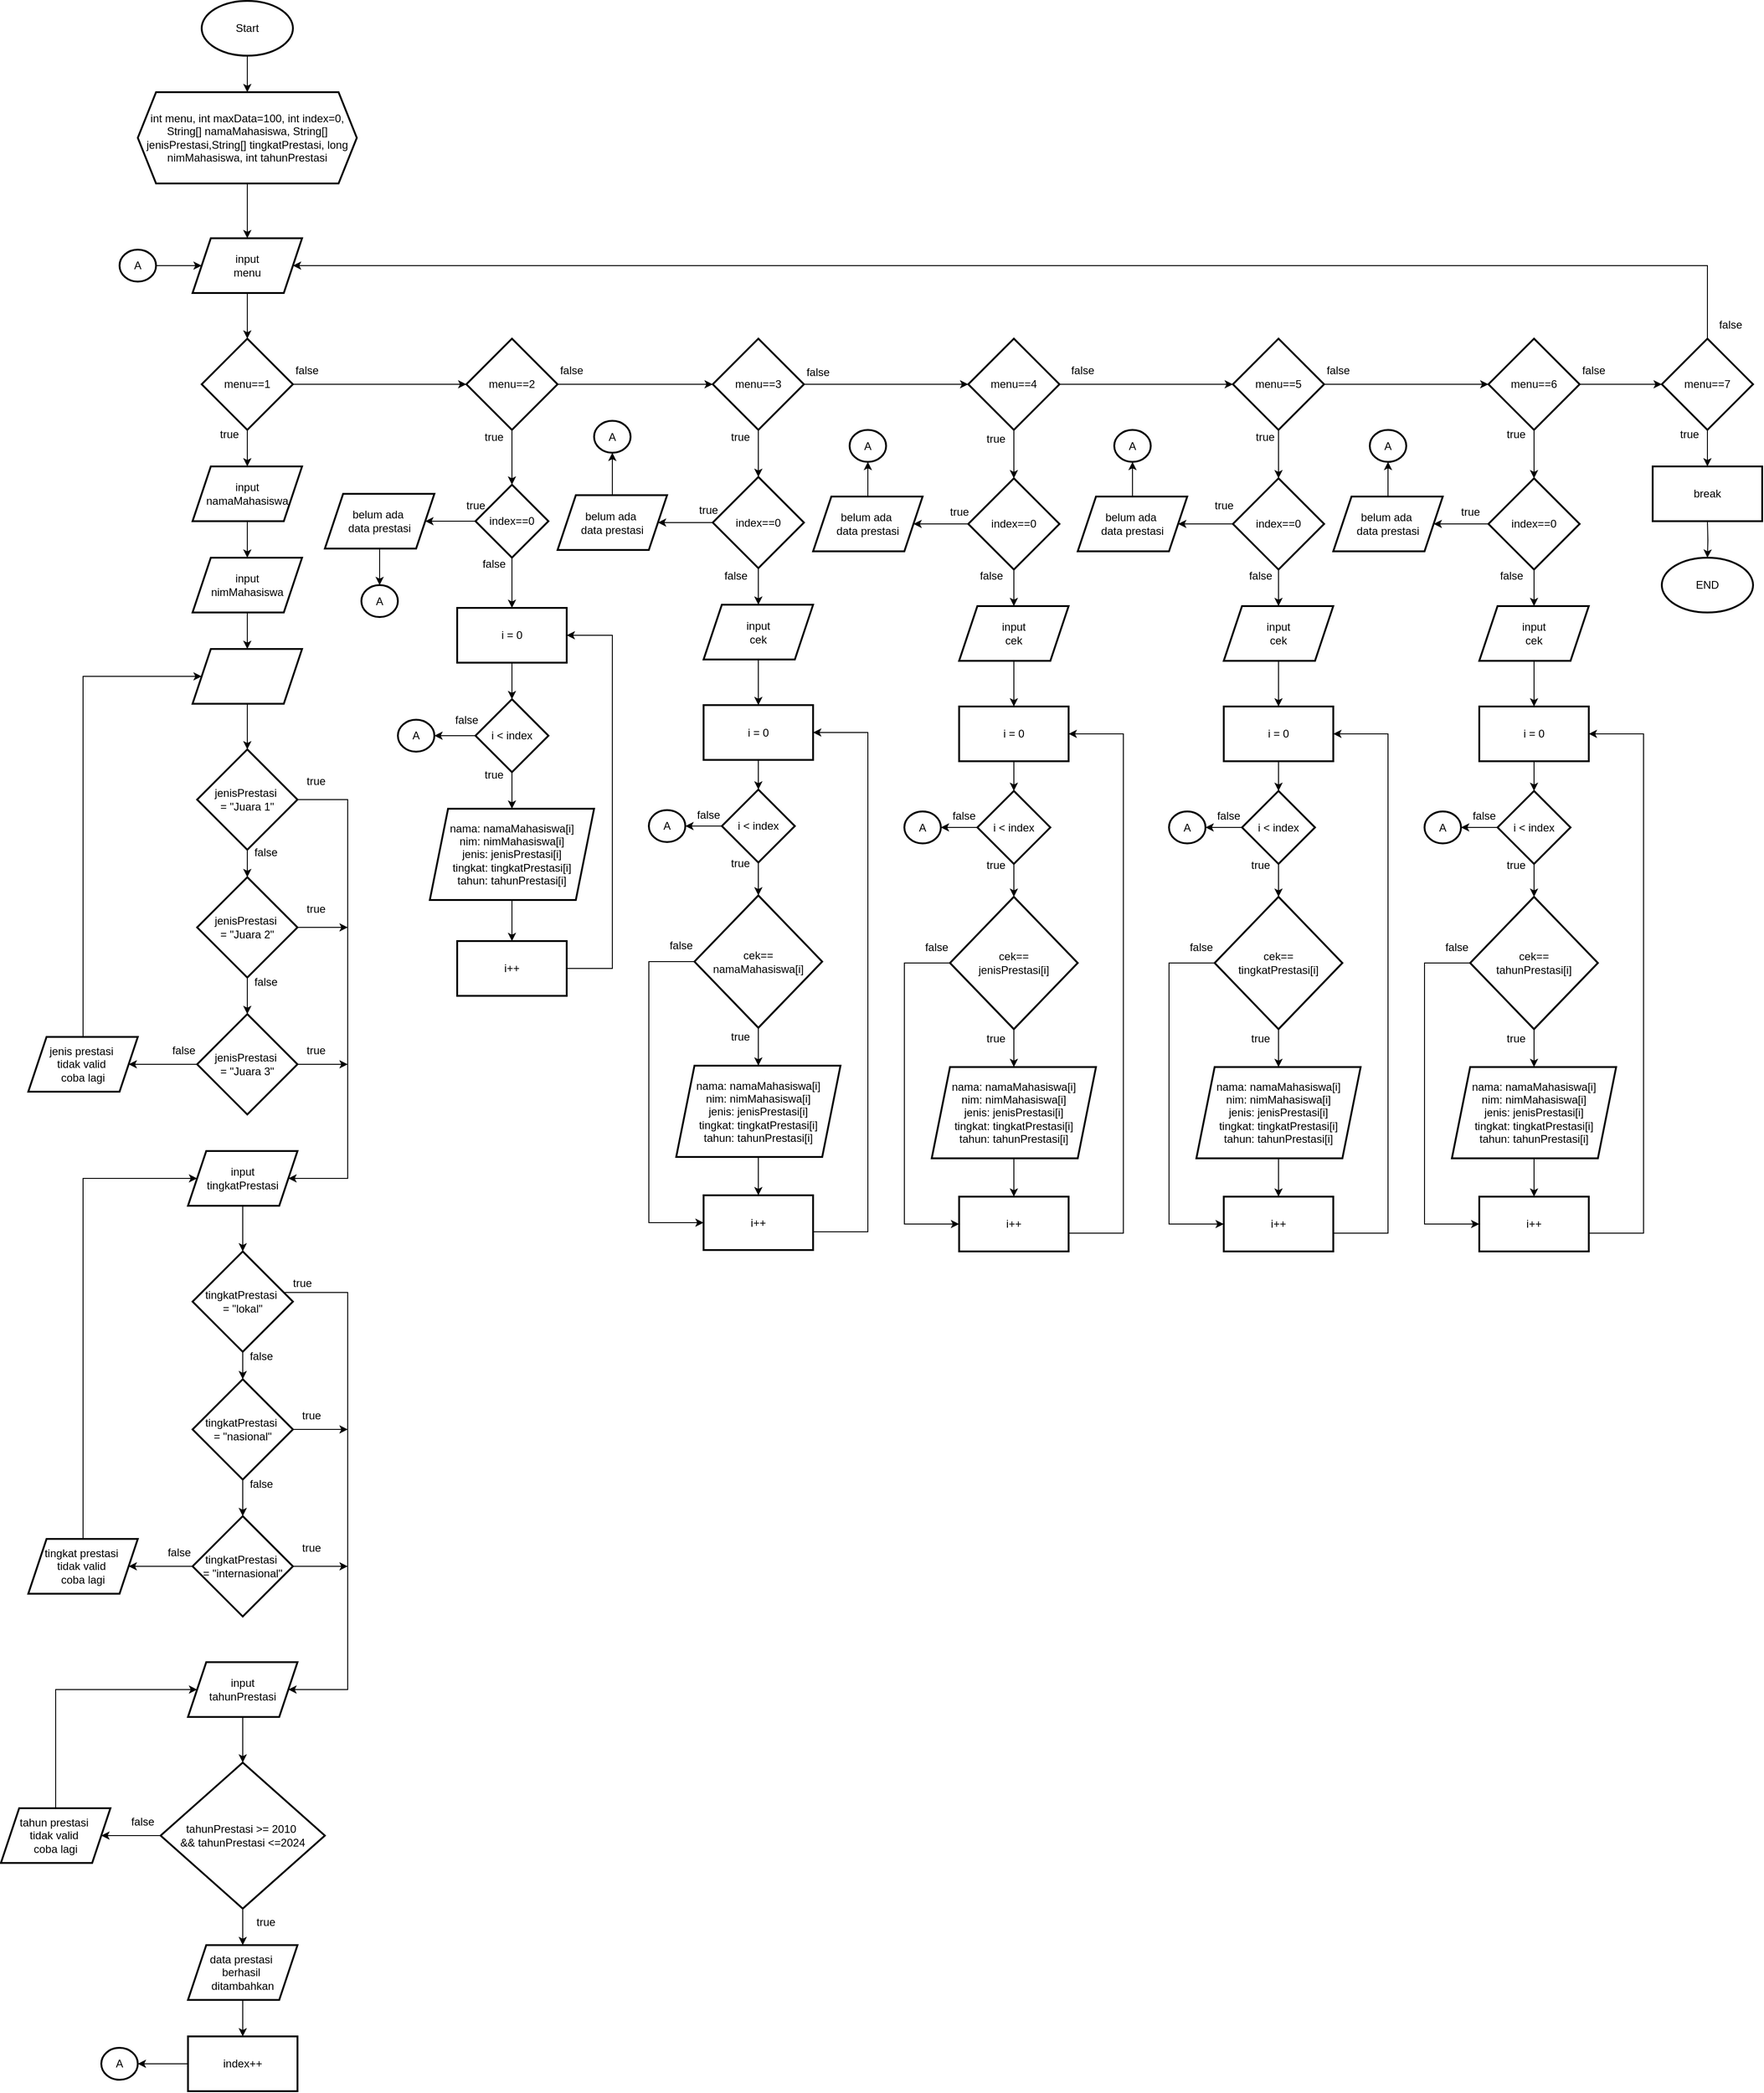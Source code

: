 <mxfile version="24.7.17">
  <diagram id="kgpKYQtTHZ0yAKxKKP6v" name="Page-1">
    <mxGraphModel dx="2977" dy="2110" grid="1" gridSize="10" guides="1" tooltips="1" connect="1" arrows="1" fold="1" page="1" pageScale="1" pageWidth="850" pageHeight="1100" math="0" shadow="0">
      <root>
        <mxCell id="0" />
        <mxCell id="1" parent="0" />
        <mxCell id="xtjQl0Pk59A_ZZ2wyOkk-2" value="" style="edgeStyle=orthogonalEdgeStyle;rounded=0;orthogonalLoop=1;jettySize=auto;html=1;" parent="1" source="pxBf4jjnQpI_3W8-Z-9e-1" target="xtjQl0Pk59A_ZZ2wyOkk-1" edge="1">
          <mxGeometry relative="1" as="geometry" />
        </mxCell>
        <mxCell id="pxBf4jjnQpI_3W8-Z-9e-1" value="Start" style="strokeWidth=2;html=1;shape=mxgraph.flowchart.start_1;whiteSpace=wrap;" parent="1" vertex="1">
          <mxGeometry x="110" y="-10" width="100" height="60" as="geometry" />
        </mxCell>
        <mxCell id="pxBf4jjnQpI_3W8-Z-9e-9" value="" style="edgeStyle=orthogonalEdgeStyle;rounded=0;orthogonalLoop=1;jettySize=auto;html=1;" parent="1" source="pxBf4jjnQpI_3W8-Z-9e-6" target="pxBf4jjnQpI_3W8-Z-9e-8" edge="1">
          <mxGeometry relative="1" as="geometry" />
        </mxCell>
        <mxCell id="pxBf4jjnQpI_3W8-Z-9e-6" value="&lt;div&gt;input&lt;/div&gt;menu" style="shape=parallelogram;perimeter=parallelogramPerimeter;whiteSpace=wrap;html=1;fixedSize=1;strokeWidth=2;" parent="1" vertex="1">
          <mxGeometry x="100" y="250" width="120" height="60" as="geometry" />
        </mxCell>
        <mxCell id="pxBf4jjnQpI_3W8-Z-9e-11" value="" style="edgeStyle=orthogonalEdgeStyle;rounded=0;orthogonalLoop=1;jettySize=auto;html=1;" parent="1" source="pxBf4jjnQpI_3W8-Z-9e-8" target="pxBf4jjnQpI_3W8-Z-9e-10" edge="1">
          <mxGeometry relative="1" as="geometry" />
        </mxCell>
        <mxCell id="pxBf4jjnQpI_3W8-Z-9e-39" value="" style="edgeStyle=orthogonalEdgeStyle;rounded=0;orthogonalLoop=1;jettySize=auto;html=1;" parent="1" source="pxBf4jjnQpI_3W8-Z-9e-8" target="pxBf4jjnQpI_3W8-Z-9e-38" edge="1">
          <mxGeometry relative="1" as="geometry" />
        </mxCell>
        <mxCell id="pxBf4jjnQpI_3W8-Z-9e-8" value="menu==1" style="rhombus;whiteSpace=wrap;html=1;strokeWidth=2;" parent="1" vertex="1">
          <mxGeometry x="110" y="360" width="100" height="100" as="geometry" />
        </mxCell>
        <mxCell id="pxBf4jjnQpI_3W8-Z-9e-13" value="" style="edgeStyle=orthogonalEdgeStyle;rounded=0;orthogonalLoop=1;jettySize=auto;html=1;" parent="1" source="pxBf4jjnQpI_3W8-Z-9e-10" target="pxBf4jjnQpI_3W8-Z-9e-12" edge="1">
          <mxGeometry relative="1" as="geometry" />
        </mxCell>
        <mxCell id="pxBf4jjnQpI_3W8-Z-9e-164" value="" style="edgeStyle=orthogonalEdgeStyle;rounded=0;orthogonalLoop=1;jettySize=auto;html=1;" parent="1" source="pxBf4jjnQpI_3W8-Z-9e-10" target="pxBf4jjnQpI_3W8-Z-9e-163" edge="1">
          <mxGeometry relative="1" as="geometry" />
        </mxCell>
        <mxCell id="pxBf4jjnQpI_3W8-Z-9e-10" value="menu==2" style="rhombus;whiteSpace=wrap;html=1;strokeWidth=2;" parent="1" vertex="1">
          <mxGeometry x="400" y="360" width="100" height="100" as="geometry" />
        </mxCell>
        <mxCell id="pxBf4jjnQpI_3W8-Z-9e-15" value="" style="edgeStyle=orthogonalEdgeStyle;rounded=0;orthogonalLoop=1;jettySize=auto;html=1;" parent="1" source="pxBf4jjnQpI_3W8-Z-9e-12" target="pxBf4jjnQpI_3W8-Z-9e-14" edge="1">
          <mxGeometry relative="1" as="geometry" />
        </mxCell>
        <mxCell id="czKzasHrka54ov1dvyU--2" value="" style="edgeStyle=orthogonalEdgeStyle;rounded=0;orthogonalLoop=1;jettySize=auto;html=1;" parent="1" source="pxBf4jjnQpI_3W8-Z-9e-12" target="czKzasHrka54ov1dvyU--1" edge="1">
          <mxGeometry relative="1" as="geometry" />
        </mxCell>
        <mxCell id="pxBf4jjnQpI_3W8-Z-9e-12" value="menu==3" style="rhombus;whiteSpace=wrap;html=1;strokeWidth=2;" parent="1" vertex="1">
          <mxGeometry x="670" y="360" width="100" height="100" as="geometry" />
        </mxCell>
        <mxCell id="pxBf4jjnQpI_3W8-Z-9e-17" value="" style="edgeStyle=orthogonalEdgeStyle;rounded=0;orthogonalLoop=1;jettySize=auto;html=1;" parent="1" source="pxBf4jjnQpI_3W8-Z-9e-14" target="pxBf4jjnQpI_3W8-Z-9e-16" edge="1">
          <mxGeometry relative="1" as="geometry" />
        </mxCell>
        <mxCell id="czKzasHrka54ov1dvyU--71" value="" style="edgeStyle=orthogonalEdgeStyle;rounded=0;orthogonalLoop=1;jettySize=auto;html=1;" parent="1" source="pxBf4jjnQpI_3W8-Z-9e-14" target="czKzasHrka54ov1dvyU--38" edge="1">
          <mxGeometry relative="1" as="geometry" />
        </mxCell>
        <mxCell id="pxBf4jjnQpI_3W8-Z-9e-14" value="menu==4" style="rhombus;whiteSpace=wrap;html=1;strokeWidth=2;" parent="1" vertex="1">
          <mxGeometry x="950" y="360" width="100" height="100" as="geometry" />
        </mxCell>
        <mxCell id="pxBf4jjnQpI_3W8-Z-9e-19" value="" style="edgeStyle=orthogonalEdgeStyle;rounded=0;orthogonalLoop=1;jettySize=auto;html=1;" parent="1" source="pxBf4jjnQpI_3W8-Z-9e-16" target="pxBf4jjnQpI_3W8-Z-9e-18" edge="1">
          <mxGeometry relative="1" as="geometry" />
        </mxCell>
        <mxCell id="czKzasHrka54ov1dvyU--102" value="" style="edgeStyle=orthogonalEdgeStyle;rounded=0;orthogonalLoop=1;jettySize=auto;html=1;" parent="1" source="pxBf4jjnQpI_3W8-Z-9e-16" target="czKzasHrka54ov1dvyU--75" edge="1">
          <mxGeometry relative="1" as="geometry" />
        </mxCell>
        <mxCell id="pxBf4jjnQpI_3W8-Z-9e-16" value="menu==5" style="rhombus;whiteSpace=wrap;html=1;strokeWidth=2;" parent="1" vertex="1">
          <mxGeometry x="1240" y="360" width="100" height="100" as="geometry" />
        </mxCell>
        <mxCell id="pxBf4jjnQpI_3W8-Z-9e-21" value="" style="edgeStyle=orthogonalEdgeStyle;rounded=0;orthogonalLoop=1;jettySize=auto;html=1;" parent="1" source="pxBf4jjnQpI_3W8-Z-9e-18" target="pxBf4jjnQpI_3W8-Z-9e-20" edge="1">
          <mxGeometry relative="1" as="geometry" />
        </mxCell>
        <mxCell id="czKzasHrka54ov1dvyU--132" value="" style="edgeStyle=orthogonalEdgeStyle;rounded=0;orthogonalLoop=1;jettySize=auto;html=1;" parent="1" source="pxBf4jjnQpI_3W8-Z-9e-18" target="czKzasHrka54ov1dvyU--106" edge="1">
          <mxGeometry relative="1" as="geometry" />
        </mxCell>
        <mxCell id="pxBf4jjnQpI_3W8-Z-9e-18" value="menu==6" style="rhombus;whiteSpace=wrap;html=1;strokeWidth=2;" parent="1" vertex="1">
          <mxGeometry x="1520" y="360" width="100" height="100" as="geometry" />
        </mxCell>
        <mxCell id="pxBf4jjnQpI_3W8-Z-9e-33" value="" style="edgeStyle=orthogonalEdgeStyle;rounded=0;orthogonalLoop=1;jettySize=auto;html=1;" parent="1" source="pxBf4jjnQpI_3W8-Z-9e-20" edge="1">
          <mxGeometry relative="1" as="geometry">
            <mxPoint x="1760" y="500" as="targetPoint" />
          </mxGeometry>
        </mxCell>
        <mxCell id="pxBf4jjnQpI_3W8-Z-9e-162" style="edgeStyle=orthogonalEdgeStyle;rounded=0;orthogonalLoop=1;jettySize=auto;html=1;entryX=1;entryY=0.5;entryDx=0;entryDy=0;" parent="1" source="pxBf4jjnQpI_3W8-Z-9e-20" target="pxBf4jjnQpI_3W8-Z-9e-6" edge="1">
          <mxGeometry relative="1" as="geometry">
            <Array as="points">
              <mxPoint x="1760" y="280" />
            </Array>
          </mxGeometry>
        </mxCell>
        <mxCell id="pxBf4jjnQpI_3W8-Z-9e-20" value="menu==7" style="rhombus;whiteSpace=wrap;html=1;strokeWidth=2;" parent="1" vertex="1">
          <mxGeometry x="1710" y="360" width="100" height="100" as="geometry" />
        </mxCell>
        <mxCell id="pxBf4jjnQpI_3W8-Z-9e-25" value="false" style="text;html=1;align=center;verticalAlign=middle;resizable=0;points=[];autosize=1;strokeColor=none;fillColor=none;" parent="1" vertex="1">
          <mxGeometry x="200" y="380" width="50" height="30" as="geometry" />
        </mxCell>
        <mxCell id="pxBf4jjnQpI_3W8-Z-9e-26" value="false" style="text;html=1;align=center;verticalAlign=middle;resizable=0;points=[];autosize=1;strokeColor=none;fillColor=none;" parent="1" vertex="1">
          <mxGeometry x="490" y="380" width="50" height="30" as="geometry" />
        </mxCell>
        <mxCell id="pxBf4jjnQpI_3W8-Z-9e-27" value="false" style="text;html=1;align=center;verticalAlign=middle;resizable=0;points=[];autosize=1;strokeColor=none;fillColor=none;" parent="1" vertex="1">
          <mxGeometry x="760" y="381.5" width="50" height="30" as="geometry" />
        </mxCell>
        <mxCell id="pxBf4jjnQpI_3W8-Z-9e-28" value="false" style="text;html=1;align=center;verticalAlign=middle;resizable=0;points=[];autosize=1;strokeColor=none;fillColor=none;" parent="1" vertex="1">
          <mxGeometry x="1050" y="380" width="50" height="30" as="geometry" />
        </mxCell>
        <mxCell id="pxBf4jjnQpI_3W8-Z-9e-29" value="false" style="text;html=1;align=center;verticalAlign=middle;resizable=0;points=[];autosize=1;strokeColor=none;fillColor=none;" parent="1" vertex="1">
          <mxGeometry x="1330" y="380" width="50" height="30" as="geometry" />
        </mxCell>
        <mxCell id="pxBf4jjnQpI_3W8-Z-9e-30" value="false" style="text;html=1;align=center;verticalAlign=middle;resizable=0;points=[];autosize=1;strokeColor=none;fillColor=none;" parent="1" vertex="1">
          <mxGeometry x="1610" y="380" width="50" height="30" as="geometry" />
        </mxCell>
        <mxCell id="pxBf4jjnQpI_3W8-Z-9e-37" value="" style="edgeStyle=orthogonalEdgeStyle;rounded=0;orthogonalLoop=1;jettySize=auto;html=1;" parent="1" target="pxBf4jjnQpI_3W8-Z-9e-36" edge="1">
          <mxGeometry relative="1" as="geometry">
            <mxPoint x="1760" y="560" as="sourcePoint" />
          </mxGeometry>
        </mxCell>
        <mxCell id="pxBf4jjnQpI_3W8-Z-9e-32" value="break" style="whiteSpace=wrap;html=1;strokeWidth=2;" parent="1" vertex="1">
          <mxGeometry x="1700" y="500" width="120" height="60" as="geometry" />
        </mxCell>
        <mxCell id="pxBf4jjnQpI_3W8-Z-9e-36" value="END" style="strokeWidth=2;html=1;shape=mxgraph.flowchart.start_1;whiteSpace=wrap;" parent="1" vertex="1">
          <mxGeometry x="1710" y="600" width="100" height="60" as="geometry" />
        </mxCell>
        <mxCell id="pxBf4jjnQpI_3W8-Z-9e-41" value="" style="edgeStyle=orthogonalEdgeStyle;rounded=0;orthogonalLoop=1;jettySize=auto;html=1;" parent="1" source="pxBf4jjnQpI_3W8-Z-9e-38" target="pxBf4jjnQpI_3W8-Z-9e-40" edge="1">
          <mxGeometry relative="1" as="geometry" />
        </mxCell>
        <mxCell id="pxBf4jjnQpI_3W8-Z-9e-38" value="&lt;div&gt;input&lt;/div&gt;namaMahasiswa" style="shape=parallelogram;perimeter=parallelogramPerimeter;whiteSpace=wrap;html=1;fixedSize=1;strokeWidth=2;" parent="1" vertex="1">
          <mxGeometry x="100" y="500" width="120" height="60" as="geometry" />
        </mxCell>
        <mxCell id="pxBf4jjnQpI_3W8-Z-9e-43" value="" style="edgeStyle=orthogonalEdgeStyle;rounded=0;orthogonalLoop=1;jettySize=auto;html=1;" parent="1" source="pxBf4jjnQpI_3W8-Z-9e-40" target="pxBf4jjnQpI_3W8-Z-9e-42" edge="1">
          <mxGeometry relative="1" as="geometry" />
        </mxCell>
        <mxCell id="pxBf4jjnQpI_3W8-Z-9e-40" value="input&lt;div&gt;nimMahasiswa&lt;/div&gt;" style="shape=parallelogram;perimeter=parallelogramPerimeter;whiteSpace=wrap;html=1;fixedSize=1;strokeWidth=2;" parent="1" vertex="1">
          <mxGeometry x="100" y="600" width="120" height="60" as="geometry" />
        </mxCell>
        <mxCell id="pxBf4jjnQpI_3W8-Z-9e-45" value="" style="edgeStyle=orthogonalEdgeStyle;rounded=0;orthogonalLoop=1;jettySize=auto;html=1;" parent="1" source="pxBf4jjnQpI_3W8-Z-9e-42" target="pxBf4jjnQpI_3W8-Z-9e-44" edge="1">
          <mxGeometry relative="1" as="geometry" />
        </mxCell>
        <mxCell id="pxBf4jjnQpI_3W8-Z-9e-42" value="&lt;font color=&quot;#ffffff&quot;&gt;input&lt;/font&gt;&lt;div&gt;&lt;font color=&quot;#ffffff&quot;&gt;jenisPrestasi&lt;/font&gt;&lt;/div&gt;" style="shape=parallelogram;perimeter=parallelogramPerimeter;whiteSpace=wrap;html=1;fixedSize=1;strokeWidth=2;" parent="1" vertex="1">
          <mxGeometry x="100" y="700" width="120" height="60" as="geometry" />
        </mxCell>
        <mxCell id="pxBf4jjnQpI_3W8-Z-9e-55" value="" style="edgeStyle=orthogonalEdgeStyle;rounded=0;orthogonalLoop=1;jettySize=auto;html=1;" parent="1" source="pxBf4jjnQpI_3W8-Z-9e-44" target="pxBf4jjnQpI_3W8-Z-9e-54" edge="1">
          <mxGeometry relative="1" as="geometry" />
        </mxCell>
        <mxCell id="pxBf4jjnQpI_3W8-Z-9e-148" style="edgeStyle=orthogonalEdgeStyle;rounded=0;orthogonalLoop=1;jettySize=auto;html=1;entryX=1;entryY=0.5;entryDx=0;entryDy=0;" parent="1" source="pxBf4jjnQpI_3W8-Z-9e-44" target="pxBf4jjnQpI_3W8-Z-9e-88" edge="1">
          <mxGeometry relative="1" as="geometry">
            <Array as="points">
              <mxPoint x="270" y="865" />
              <mxPoint x="270" y="1280" />
            </Array>
          </mxGeometry>
        </mxCell>
        <mxCell id="pxBf4jjnQpI_3W8-Z-9e-44" value="jenisPrestasi&amp;nbsp;&lt;div&gt;= &quot;Juara 1&quot;&lt;/div&gt;" style="rhombus;whiteSpace=wrap;html=1;strokeWidth=2;" parent="1" vertex="1">
          <mxGeometry x="105" y="810" width="110" height="110" as="geometry" />
        </mxCell>
        <mxCell id="pxBf4jjnQpI_3W8-Z-9e-51" value="false" style="text;html=1;align=center;verticalAlign=middle;resizable=0;points=[];autosize=1;strokeColor=none;fillColor=none;" parent="1" vertex="1">
          <mxGeometry x="1760" y="330" width="50" height="30" as="geometry" />
        </mxCell>
        <mxCell id="pxBf4jjnQpI_3W8-Z-9e-57" value="" style="edgeStyle=orthogonalEdgeStyle;rounded=0;orthogonalLoop=1;jettySize=auto;html=1;" parent="1" source="pxBf4jjnQpI_3W8-Z-9e-54" target="pxBf4jjnQpI_3W8-Z-9e-56" edge="1">
          <mxGeometry relative="1" as="geometry" />
        </mxCell>
        <mxCell id="pxBf4jjnQpI_3W8-Z-9e-72" value="" style="edgeStyle=orthogonalEdgeStyle;rounded=0;orthogonalLoop=1;jettySize=auto;html=1;" parent="1" source="pxBf4jjnQpI_3W8-Z-9e-54" edge="1">
          <mxGeometry relative="1" as="geometry">
            <mxPoint x="270" y="1005" as="targetPoint" />
          </mxGeometry>
        </mxCell>
        <mxCell id="pxBf4jjnQpI_3W8-Z-9e-54" value="jenisPrestasi&amp;nbsp;&lt;div&gt;= &quot;Juara 2&quot;&lt;/div&gt;" style="rhombus;whiteSpace=wrap;html=1;strokeWidth=2;" parent="1" vertex="1">
          <mxGeometry x="105" y="950" width="110" height="110" as="geometry" />
        </mxCell>
        <mxCell id="pxBf4jjnQpI_3W8-Z-9e-61" value="" style="edgeStyle=orthogonalEdgeStyle;rounded=0;orthogonalLoop=1;jettySize=auto;html=1;" parent="1" source="pxBf4jjnQpI_3W8-Z-9e-56" target="pxBf4jjnQpI_3W8-Z-9e-60" edge="1">
          <mxGeometry relative="1" as="geometry" />
        </mxCell>
        <mxCell id="pxBf4jjnQpI_3W8-Z-9e-74" value="" style="edgeStyle=orthogonalEdgeStyle;rounded=0;orthogonalLoop=1;jettySize=auto;html=1;" parent="1" source="pxBf4jjnQpI_3W8-Z-9e-56" edge="1">
          <mxGeometry relative="1" as="geometry">
            <mxPoint x="270" y="1155" as="targetPoint" />
          </mxGeometry>
        </mxCell>
        <mxCell id="pxBf4jjnQpI_3W8-Z-9e-56" value="jenisPrestasi&amp;nbsp;&lt;div&gt;= &quot;Juara 3&quot;&lt;/div&gt;" style="rhombus;whiteSpace=wrap;html=1;strokeWidth=2;" parent="1" vertex="1">
          <mxGeometry x="105" y="1100" width="110" height="110" as="geometry" />
        </mxCell>
        <mxCell id="pxBf4jjnQpI_3W8-Z-9e-149" style="edgeStyle=orthogonalEdgeStyle;rounded=0;orthogonalLoop=1;jettySize=auto;html=1;entryX=0;entryY=0.5;entryDx=0;entryDy=0;" parent="1" source="pxBf4jjnQpI_3W8-Z-9e-60" target="pxBf4jjnQpI_3W8-Z-9e-42" edge="1">
          <mxGeometry relative="1" as="geometry">
            <Array as="points">
              <mxPoint x="-20" y="730" />
            </Array>
          </mxGeometry>
        </mxCell>
        <mxCell id="pxBf4jjnQpI_3W8-Z-9e-60" value="jenis prestasi&amp;nbsp;&lt;div&gt;tidak valid&amp;nbsp;&lt;/div&gt;&lt;div&gt;coba lagi&lt;/div&gt;" style="shape=parallelogram;perimeter=parallelogramPerimeter;whiteSpace=wrap;html=1;fixedSize=1;strokeWidth=2;" parent="1" vertex="1">
          <mxGeometry x="-80" y="1125" width="120" height="60" as="geometry" />
        </mxCell>
        <mxCell id="pxBf4jjnQpI_3W8-Z-9e-87" value="" style="edgeStyle=orthogonalEdgeStyle;rounded=0;orthogonalLoop=1;jettySize=auto;html=1;" parent="1" source="pxBf4jjnQpI_3W8-Z-9e-86" target="pxBf4jjnQpI_3W8-Z-9e-6" edge="1">
          <mxGeometry relative="1" as="geometry" />
        </mxCell>
        <mxCell id="pxBf4jjnQpI_3W8-Z-9e-86" value="A" style="strokeWidth=2;html=1;shape=mxgraph.flowchart.start_2;whiteSpace=wrap;" parent="1" vertex="1">
          <mxGeometry x="20" y="262.5" width="40" height="35" as="geometry" />
        </mxCell>
        <mxCell id="pxBf4jjnQpI_3W8-Z-9e-98" value="" style="edgeStyle=orthogonalEdgeStyle;rounded=0;orthogonalLoop=1;jettySize=auto;html=1;" parent="1" source="pxBf4jjnQpI_3W8-Z-9e-88" target="pxBf4jjnQpI_3W8-Z-9e-96" edge="1">
          <mxGeometry relative="1" as="geometry" />
        </mxCell>
        <mxCell id="pxBf4jjnQpI_3W8-Z-9e-88" value="input&lt;div&gt;tingkatPrestasi&lt;/div&gt;" style="shape=parallelogram;perimeter=parallelogramPerimeter;whiteSpace=wrap;html=1;fixedSize=1;strokeWidth=2;" parent="1" vertex="1">
          <mxGeometry x="95" y="1250" width="120" height="60" as="geometry" />
        </mxCell>
        <mxCell id="pxBf4jjnQpI_3W8-Z-9e-100" value="" style="edgeStyle=orthogonalEdgeStyle;rounded=0;orthogonalLoop=1;jettySize=auto;html=1;" parent="1" source="pxBf4jjnQpI_3W8-Z-9e-96" target="pxBf4jjnQpI_3W8-Z-9e-99" edge="1">
          <mxGeometry relative="1" as="geometry" />
        </mxCell>
        <mxCell id="pxBf4jjnQpI_3W8-Z-9e-150" style="edgeStyle=orthogonalEdgeStyle;rounded=0;orthogonalLoop=1;jettySize=auto;html=1;entryX=1;entryY=0.5;entryDx=0;entryDy=0;" parent="1" source="pxBf4jjnQpI_3W8-Z-9e-96" target="pxBf4jjnQpI_3W8-Z-9e-114" edge="1">
          <mxGeometry relative="1" as="geometry">
            <Array as="points">
              <mxPoint x="270" y="1405" />
              <mxPoint x="270" y="1840" />
            </Array>
          </mxGeometry>
        </mxCell>
        <mxCell id="pxBf4jjnQpI_3W8-Z-9e-96" value="tingkatPrestasi&amp;nbsp;&lt;div&gt;= &quot;lokal&quot;&lt;/div&gt;" style="rhombus;whiteSpace=wrap;html=1;strokeWidth=2;" parent="1" vertex="1">
          <mxGeometry x="100" y="1360" width="110" height="110" as="geometry" />
        </mxCell>
        <mxCell id="pxBf4jjnQpI_3W8-Z-9e-102" value="" style="edgeStyle=orthogonalEdgeStyle;rounded=0;orthogonalLoop=1;jettySize=auto;html=1;" parent="1" source="pxBf4jjnQpI_3W8-Z-9e-99" target="pxBf4jjnQpI_3W8-Z-9e-101" edge="1">
          <mxGeometry relative="1" as="geometry" />
        </mxCell>
        <mxCell id="pxBf4jjnQpI_3W8-Z-9e-112" value="" style="edgeStyle=orthogonalEdgeStyle;rounded=0;orthogonalLoop=1;jettySize=auto;html=1;" parent="1" source="pxBf4jjnQpI_3W8-Z-9e-99" edge="1">
          <mxGeometry relative="1" as="geometry">
            <mxPoint x="270" y="1555" as="targetPoint" />
          </mxGeometry>
        </mxCell>
        <mxCell id="pxBf4jjnQpI_3W8-Z-9e-99" value="tingkatPrestasi&amp;nbsp;&lt;div&gt;= &quot;nasional&quot;&lt;/div&gt;" style="rhombus;whiteSpace=wrap;html=1;strokeWidth=2;" parent="1" vertex="1">
          <mxGeometry x="100" y="1500" width="110" height="110" as="geometry" />
        </mxCell>
        <mxCell id="pxBf4jjnQpI_3W8-Z-9e-104" value="" style="edgeStyle=orthogonalEdgeStyle;rounded=0;orthogonalLoop=1;jettySize=auto;html=1;" parent="1" source="pxBf4jjnQpI_3W8-Z-9e-101" target="pxBf4jjnQpI_3W8-Z-9e-103" edge="1">
          <mxGeometry relative="1" as="geometry" />
        </mxCell>
        <mxCell id="pxBf4jjnQpI_3W8-Z-9e-113" value="" style="edgeStyle=orthogonalEdgeStyle;rounded=0;orthogonalLoop=1;jettySize=auto;html=1;" parent="1" source="pxBf4jjnQpI_3W8-Z-9e-101" edge="1">
          <mxGeometry relative="1" as="geometry">
            <mxPoint x="270" y="1705" as="targetPoint" />
          </mxGeometry>
        </mxCell>
        <mxCell id="pxBf4jjnQpI_3W8-Z-9e-101" value="tingkatPrestasi&amp;nbsp;&lt;div&gt;= &quot;internasional&quot;&lt;/div&gt;" style="rhombus;whiteSpace=wrap;html=1;strokeWidth=2;" parent="1" vertex="1">
          <mxGeometry x="100" y="1650" width="110" height="110" as="geometry" />
        </mxCell>
        <mxCell id="pxBf4jjnQpI_3W8-Z-9e-151" style="edgeStyle=orthogonalEdgeStyle;rounded=0;orthogonalLoop=1;jettySize=auto;html=1;entryX=0;entryY=0.5;entryDx=0;entryDy=0;" parent="1" source="pxBf4jjnQpI_3W8-Z-9e-103" target="pxBf4jjnQpI_3W8-Z-9e-88" edge="1">
          <mxGeometry relative="1" as="geometry">
            <Array as="points">
              <mxPoint x="-20" y="1280" />
            </Array>
          </mxGeometry>
        </mxCell>
        <mxCell id="pxBf4jjnQpI_3W8-Z-9e-103" value="tingkat prestasi&amp;nbsp;&lt;div&gt;tidak valid&amp;nbsp;&lt;/div&gt;&lt;div&gt;coba lagi&lt;/div&gt;" style="shape=parallelogram;perimeter=parallelogramPerimeter;whiteSpace=wrap;html=1;fixedSize=1;strokeWidth=2;" parent="1" vertex="1">
          <mxGeometry x="-80" y="1675" width="120" height="60" as="geometry" />
        </mxCell>
        <mxCell id="pxBf4jjnQpI_3W8-Z-9e-119" value="" style="edgeStyle=orthogonalEdgeStyle;rounded=0;orthogonalLoop=1;jettySize=auto;html=1;" parent="1" source="pxBf4jjnQpI_3W8-Z-9e-114" target="pxBf4jjnQpI_3W8-Z-9e-118" edge="1">
          <mxGeometry relative="1" as="geometry" />
        </mxCell>
        <mxCell id="pxBf4jjnQpI_3W8-Z-9e-114" value="input&lt;div&gt;tahunPrestasi&lt;/div&gt;" style="shape=parallelogram;perimeter=parallelogramPerimeter;whiteSpace=wrap;html=1;fixedSize=1;strokeWidth=2;" parent="1" vertex="1">
          <mxGeometry x="95" y="1810" width="120" height="60" as="geometry" />
        </mxCell>
        <mxCell id="pxBf4jjnQpI_3W8-Z-9e-121" value="" style="edgeStyle=orthogonalEdgeStyle;rounded=0;orthogonalLoop=1;jettySize=auto;html=1;" parent="1" source="pxBf4jjnQpI_3W8-Z-9e-118" target="pxBf4jjnQpI_3W8-Z-9e-120" edge="1">
          <mxGeometry relative="1" as="geometry" />
        </mxCell>
        <mxCell id="pxBf4jjnQpI_3W8-Z-9e-153" value="" style="edgeStyle=orthogonalEdgeStyle;rounded=0;orthogonalLoop=1;jettySize=auto;html=1;" parent="1" source="pxBf4jjnQpI_3W8-Z-9e-118" target="pxBf4jjnQpI_3W8-Z-9e-132" edge="1">
          <mxGeometry relative="1" as="geometry" />
        </mxCell>
        <mxCell id="pxBf4jjnQpI_3W8-Z-9e-118" value="tahunPrestasi &amp;gt;= 2010&amp;nbsp;&lt;div&gt;&amp;amp;&amp;amp; tahunPrestasi &amp;lt;=2024&lt;/div&gt;" style="rhombus;whiteSpace=wrap;html=1;strokeWidth=2;" parent="1" vertex="1">
          <mxGeometry x="65" y="1920" width="180" height="160" as="geometry" />
        </mxCell>
        <mxCell id="pxBf4jjnQpI_3W8-Z-9e-152" style="edgeStyle=orthogonalEdgeStyle;rounded=0;orthogonalLoop=1;jettySize=auto;html=1;entryX=0;entryY=0.5;entryDx=0;entryDy=0;" parent="1" source="pxBf4jjnQpI_3W8-Z-9e-120" target="pxBf4jjnQpI_3W8-Z-9e-114" edge="1">
          <mxGeometry relative="1" as="geometry">
            <Array as="points">
              <mxPoint x="-50" y="1840" />
            </Array>
          </mxGeometry>
        </mxCell>
        <mxCell id="pxBf4jjnQpI_3W8-Z-9e-120" value="tahun prestasi&amp;nbsp;&lt;div&gt;tidak valid&amp;nbsp;&lt;/div&gt;&lt;div&gt;coba lagi&lt;/div&gt;" style="shape=parallelogram;perimeter=parallelogramPerimeter;whiteSpace=wrap;html=1;fixedSize=1;strokeWidth=2;" parent="1" vertex="1">
          <mxGeometry x="-110" y="1970" width="120" height="60" as="geometry" />
        </mxCell>
        <mxCell id="pxBf4jjnQpI_3W8-Z-9e-135" value="" style="edgeStyle=orthogonalEdgeStyle;rounded=0;orthogonalLoop=1;jettySize=auto;html=1;" parent="1" source="pxBf4jjnQpI_3W8-Z-9e-132" target="pxBf4jjnQpI_3W8-Z-9e-134" edge="1">
          <mxGeometry relative="1" as="geometry" />
        </mxCell>
        <mxCell id="pxBf4jjnQpI_3W8-Z-9e-132" value="data prestasi&amp;nbsp;&lt;div&gt;berhasil&amp;nbsp;&lt;/div&gt;&lt;div&gt;ditambahkan&lt;/div&gt;" style="shape=parallelogram;perimeter=parallelogramPerimeter;whiteSpace=wrap;html=1;fixedSize=1;strokeWidth=2;" parent="1" vertex="1">
          <mxGeometry x="95" y="2120" width="120" height="60" as="geometry" />
        </mxCell>
        <mxCell id="pxBf4jjnQpI_3W8-Z-9e-137" value="" style="edgeStyle=orthogonalEdgeStyle;rounded=0;orthogonalLoop=1;jettySize=auto;html=1;" parent="1" source="pxBf4jjnQpI_3W8-Z-9e-134" target="pxBf4jjnQpI_3W8-Z-9e-136" edge="1">
          <mxGeometry relative="1" as="geometry" />
        </mxCell>
        <mxCell id="pxBf4jjnQpI_3W8-Z-9e-134" value="index++" style="whiteSpace=wrap;html=1;strokeWidth=2;" parent="1" vertex="1">
          <mxGeometry x="95" y="2220" width="120" height="60" as="geometry" />
        </mxCell>
        <mxCell id="pxBf4jjnQpI_3W8-Z-9e-136" value="A" style="strokeWidth=2;html=1;shape=mxgraph.flowchart.start_2;whiteSpace=wrap;" parent="1" vertex="1">
          <mxGeometry y="2232.5" width="40" height="35" as="geometry" />
        </mxCell>
        <mxCell id="pxBf4jjnQpI_3W8-Z-9e-138" value="true" style="text;html=1;align=center;verticalAlign=middle;resizable=0;points=[];autosize=1;strokeColor=none;fillColor=none;" parent="1" vertex="1">
          <mxGeometry x="215" y="830" width="40" height="30" as="geometry" />
        </mxCell>
        <mxCell id="pxBf4jjnQpI_3W8-Z-9e-139" value="true" style="text;html=1;align=center;verticalAlign=middle;resizable=0;points=[];autosize=1;strokeColor=none;fillColor=none;" parent="1" vertex="1">
          <mxGeometry x="215" y="970" width="40" height="30" as="geometry" />
        </mxCell>
        <mxCell id="pxBf4jjnQpI_3W8-Z-9e-140" value="true" style="text;html=1;align=center;verticalAlign=middle;resizable=0;points=[];autosize=1;strokeColor=none;fillColor=none;" parent="1" vertex="1">
          <mxGeometry x="215" y="1125" width="40" height="30" as="geometry" />
        </mxCell>
        <mxCell id="pxBf4jjnQpI_3W8-Z-9e-141" value="true" style="text;html=1;align=center;verticalAlign=middle;resizable=0;points=[];autosize=1;strokeColor=none;fillColor=none;" parent="1" vertex="1">
          <mxGeometry x="200" y="1380" width="40" height="30" as="geometry" />
        </mxCell>
        <mxCell id="pxBf4jjnQpI_3W8-Z-9e-143" value="true" style="text;html=1;align=center;verticalAlign=middle;resizable=0;points=[];autosize=1;strokeColor=none;fillColor=none;" parent="1" vertex="1">
          <mxGeometry x="210" y="1525" width="40" height="30" as="geometry" />
        </mxCell>
        <mxCell id="pxBf4jjnQpI_3W8-Z-9e-144" value="true" style="text;html=1;align=center;verticalAlign=middle;resizable=0;points=[];autosize=1;strokeColor=none;fillColor=none;" parent="1" vertex="1">
          <mxGeometry x="210" y="1670" width="40" height="30" as="geometry" />
        </mxCell>
        <mxCell id="pxBf4jjnQpI_3W8-Z-9e-145" value="true" style="text;html=1;align=center;verticalAlign=middle;resizable=0;points=[];autosize=1;strokeColor=none;fillColor=none;" parent="1" vertex="1">
          <mxGeometry x="160" y="2080" width="40" height="30" as="geometry" />
        </mxCell>
        <mxCell id="pxBf4jjnQpI_3W8-Z-9e-154" value="false" style="text;html=1;align=center;verticalAlign=middle;resizable=0;points=[];autosize=1;strokeColor=none;fillColor=none;" parent="1" vertex="1">
          <mxGeometry x="155" y="908" width="50" height="30" as="geometry" />
        </mxCell>
        <mxCell id="pxBf4jjnQpI_3W8-Z-9e-155" value="false" style="text;html=1;align=center;verticalAlign=middle;resizable=0;points=[];autosize=1;strokeColor=none;fillColor=none;" parent="1" vertex="1">
          <mxGeometry x="155" y="1050" width="50" height="30" as="geometry" />
        </mxCell>
        <mxCell id="pxBf4jjnQpI_3W8-Z-9e-156" value="false" style="text;html=1;align=center;verticalAlign=middle;resizable=0;points=[];autosize=1;strokeColor=none;fillColor=none;" parent="1" vertex="1">
          <mxGeometry x="65" y="1125" width="50" height="30" as="geometry" />
        </mxCell>
        <mxCell id="pxBf4jjnQpI_3W8-Z-9e-157" value="false" style="text;html=1;align=center;verticalAlign=middle;resizable=0;points=[];autosize=1;strokeColor=none;fillColor=none;" parent="1" vertex="1">
          <mxGeometry x="150" y="1460" width="50" height="30" as="geometry" />
        </mxCell>
        <mxCell id="pxBf4jjnQpI_3W8-Z-9e-158" value="false" style="text;html=1;align=center;verticalAlign=middle;resizable=0;points=[];autosize=1;strokeColor=none;fillColor=none;" parent="1" vertex="1">
          <mxGeometry x="150" y="1600" width="50" height="30" as="geometry" />
        </mxCell>
        <mxCell id="pxBf4jjnQpI_3W8-Z-9e-159" value="false" style="text;html=1;align=center;verticalAlign=middle;resizable=0;points=[];autosize=1;strokeColor=none;fillColor=none;" parent="1" vertex="1">
          <mxGeometry x="60" y="1675" width="50" height="30" as="geometry" />
        </mxCell>
        <mxCell id="pxBf4jjnQpI_3W8-Z-9e-160" value="false" style="text;html=1;align=center;verticalAlign=middle;resizable=0;points=[];autosize=1;strokeColor=none;fillColor=none;" parent="1" vertex="1">
          <mxGeometry x="20" y="1970" width="50" height="30" as="geometry" />
        </mxCell>
        <mxCell id="pxBf4jjnQpI_3W8-Z-9e-166" value="" style="edgeStyle=orthogonalEdgeStyle;rounded=0;orthogonalLoop=1;jettySize=auto;html=1;" parent="1" source="pxBf4jjnQpI_3W8-Z-9e-163" target="pxBf4jjnQpI_3W8-Z-9e-165" edge="1">
          <mxGeometry relative="1" as="geometry" />
        </mxCell>
        <mxCell id="czKzasHrka54ov1dvyU--35" value="" style="edgeStyle=orthogonalEdgeStyle;rounded=0;orthogonalLoop=1;jettySize=auto;html=1;" parent="1" source="pxBf4jjnQpI_3W8-Z-9e-163" target="pxBf4jjnQpI_3W8-Z-9e-173" edge="1">
          <mxGeometry relative="1" as="geometry" />
        </mxCell>
        <mxCell id="pxBf4jjnQpI_3W8-Z-9e-163" value="index==0" style="rhombus;whiteSpace=wrap;html=1;strokeWidth=2;" parent="1" vertex="1">
          <mxGeometry x="410" y="520" width="80" height="80" as="geometry" />
        </mxCell>
        <mxCell id="pxBf4jjnQpI_3W8-Z-9e-191" value="" style="edgeStyle=orthogonalEdgeStyle;rounded=0;orthogonalLoop=1;jettySize=auto;html=1;" parent="1" source="pxBf4jjnQpI_3W8-Z-9e-165" target="pxBf4jjnQpI_3W8-Z-9e-190" edge="1">
          <mxGeometry relative="1" as="geometry" />
        </mxCell>
        <mxCell id="pxBf4jjnQpI_3W8-Z-9e-165" value="belum ada&amp;nbsp;&lt;div&gt;data prestasi&lt;/div&gt;" style="shape=parallelogram;perimeter=parallelogramPerimeter;whiteSpace=wrap;html=1;fixedSize=1;strokeWidth=2;" parent="1" vertex="1">
          <mxGeometry x="245" y="530" width="120" height="60" as="geometry" />
        </mxCell>
        <mxCell id="pxBf4jjnQpI_3W8-Z-9e-184" value="" style="edgeStyle=orthogonalEdgeStyle;rounded=0;orthogonalLoop=1;jettySize=auto;html=1;" parent="1" source="pxBf4jjnQpI_3W8-Z-9e-173" target="pxBf4jjnQpI_3W8-Z-9e-183" edge="1">
          <mxGeometry relative="1" as="geometry" />
        </mxCell>
        <mxCell id="pxBf4jjnQpI_3W8-Z-9e-173" value="i = 0" style="whiteSpace=wrap;html=1;strokeWidth=2;" parent="1" vertex="1">
          <mxGeometry x="390" y="655" width="120" height="60" as="geometry" />
        </mxCell>
        <mxCell id="pxBf4jjnQpI_3W8-Z-9e-180" value="" style="edgeStyle=orthogonalEdgeStyle;rounded=0;orthogonalLoop=1;jettySize=auto;html=1;" parent="1" source="pxBf4jjnQpI_3W8-Z-9e-177" target="pxBf4jjnQpI_3W8-Z-9e-179" edge="1">
          <mxGeometry relative="1" as="geometry" />
        </mxCell>
        <mxCell id="pxBf4jjnQpI_3W8-Z-9e-177" value="nama: namaMahasiswa[i]&lt;div&gt;nim: nimMahasiswa[i]&lt;/div&gt;&lt;div&gt;jenis: jenisPrestasi[i]&lt;/div&gt;&lt;div&gt;tingkat: tingkatPrestasi[i]&lt;/div&gt;&lt;div&gt;tahun: tahunPrestasi[i]&lt;/div&gt;" style="shape=parallelogram;perimeter=parallelogramPerimeter;whiteSpace=wrap;html=1;fixedSize=1;strokeWidth=2;" parent="1" vertex="1">
          <mxGeometry x="360" y="875" width="180" height="100" as="geometry" />
        </mxCell>
        <mxCell id="czKzasHrka54ov1dvyU--21" style="edgeStyle=orthogonalEdgeStyle;rounded=0;orthogonalLoop=1;jettySize=auto;html=1;entryX=1;entryY=0.5;entryDx=0;entryDy=0;" parent="1" source="pxBf4jjnQpI_3W8-Z-9e-179" target="pxBf4jjnQpI_3W8-Z-9e-173" edge="1">
          <mxGeometry relative="1" as="geometry">
            <Array as="points">
              <mxPoint x="560" y="1050" />
              <mxPoint x="560" y="685" />
            </Array>
          </mxGeometry>
        </mxCell>
        <mxCell id="pxBf4jjnQpI_3W8-Z-9e-179" value="i++" style="whiteSpace=wrap;html=1;strokeWidth=2;" parent="1" vertex="1">
          <mxGeometry x="390" y="1020" width="120" height="60" as="geometry" />
        </mxCell>
        <mxCell id="pxBf4jjnQpI_3W8-Z-9e-182" value="A" style="strokeWidth=2;html=1;shape=mxgraph.flowchart.start_2;whiteSpace=wrap;" parent="1" vertex="1">
          <mxGeometry x="325" y="777.5" width="40" height="35" as="geometry" />
        </mxCell>
        <mxCell id="pxBf4jjnQpI_3W8-Z-9e-186" value="" style="edgeStyle=orthogonalEdgeStyle;rounded=0;orthogonalLoop=1;jettySize=auto;html=1;" parent="1" source="pxBf4jjnQpI_3W8-Z-9e-183" target="pxBf4jjnQpI_3W8-Z-9e-177" edge="1">
          <mxGeometry relative="1" as="geometry" />
        </mxCell>
        <mxCell id="pxBf4jjnQpI_3W8-Z-9e-188" value="" style="edgeStyle=orthogonalEdgeStyle;rounded=0;orthogonalLoop=1;jettySize=auto;html=1;" parent="1" source="pxBf4jjnQpI_3W8-Z-9e-183" target="pxBf4jjnQpI_3W8-Z-9e-182" edge="1">
          <mxGeometry relative="1" as="geometry" />
        </mxCell>
        <mxCell id="pxBf4jjnQpI_3W8-Z-9e-183" value="i &amp;lt; index" style="rhombus;whiteSpace=wrap;html=1;strokeWidth=2;" parent="1" vertex="1">
          <mxGeometry x="410" y="755" width="80" height="80" as="geometry" />
        </mxCell>
        <mxCell id="pxBf4jjnQpI_3W8-Z-9e-190" value="A" style="strokeWidth=2;html=1;shape=mxgraph.flowchart.start_2;whiteSpace=wrap;" parent="1" vertex="1">
          <mxGeometry x="285" y="630" width="40" height="35" as="geometry" />
        </mxCell>
        <mxCell id="pxBf4jjnQpI_3W8-Z-9e-192" value="true" style="text;html=1;align=center;verticalAlign=middle;resizable=0;points=[];autosize=1;strokeColor=none;fillColor=none;" parent="1" vertex="1">
          <mxGeometry x="410" y="823" width="40" height="30" as="geometry" />
        </mxCell>
        <mxCell id="pxBf4jjnQpI_3W8-Z-9e-193" value="false" style="text;html=1;align=center;verticalAlign=middle;resizable=0;points=[];autosize=1;strokeColor=none;fillColor=none;" parent="1" vertex="1">
          <mxGeometry x="375" y="763" width="50" height="30" as="geometry" />
        </mxCell>
        <mxCell id="czKzasHrka54ov1dvyU--4" value="" style="edgeStyle=orthogonalEdgeStyle;rounded=0;orthogonalLoop=1;jettySize=auto;html=1;" parent="1" source="czKzasHrka54ov1dvyU--1" target="czKzasHrka54ov1dvyU--3" edge="1">
          <mxGeometry relative="1" as="geometry" />
        </mxCell>
        <mxCell id="czKzasHrka54ov1dvyU--30" value="" style="edgeStyle=orthogonalEdgeStyle;rounded=0;orthogonalLoop=1;jettySize=auto;html=1;" parent="1" source="czKzasHrka54ov1dvyU--1" target="czKzasHrka54ov1dvyU--28" edge="1">
          <mxGeometry relative="1" as="geometry" />
        </mxCell>
        <mxCell id="czKzasHrka54ov1dvyU--1" value="index==0" style="rhombus;whiteSpace=wrap;html=1;strokeWidth=2;" parent="1" vertex="1">
          <mxGeometry x="670" y="511.5" width="100" height="100" as="geometry" />
        </mxCell>
        <mxCell id="czKzasHrka54ov1dvyU--9" value="" style="edgeStyle=orthogonalEdgeStyle;rounded=0;orthogonalLoop=1;jettySize=auto;html=1;" parent="1" source="czKzasHrka54ov1dvyU--3" target="czKzasHrka54ov1dvyU--7" edge="1">
          <mxGeometry relative="1" as="geometry" />
        </mxCell>
        <mxCell id="czKzasHrka54ov1dvyU--3" value="&lt;div&gt;input&lt;/div&gt;cek" style="shape=parallelogram;perimeter=parallelogramPerimeter;whiteSpace=wrap;html=1;fixedSize=1;strokeWidth=2;" parent="1" vertex="1">
          <mxGeometry x="660" y="651.5" width="120" height="60" as="geometry" />
        </mxCell>
        <mxCell id="czKzasHrka54ov1dvyU--11" value="" style="edgeStyle=orthogonalEdgeStyle;rounded=0;orthogonalLoop=1;jettySize=auto;html=1;" parent="1" source="czKzasHrka54ov1dvyU--7" target="czKzasHrka54ov1dvyU--10" edge="1">
          <mxGeometry relative="1" as="geometry" />
        </mxCell>
        <mxCell id="czKzasHrka54ov1dvyU--7" value="i = 0" style="whiteSpace=wrap;html=1;strokeWidth=2;" parent="1" vertex="1">
          <mxGeometry x="660" y="761.5" width="120" height="60" as="geometry" />
        </mxCell>
        <mxCell id="czKzasHrka54ov1dvyU--13" value="" style="edgeStyle=orthogonalEdgeStyle;rounded=0;orthogonalLoop=1;jettySize=auto;html=1;" parent="1" source="czKzasHrka54ov1dvyU--10" target="czKzasHrka54ov1dvyU--12" edge="1">
          <mxGeometry relative="1" as="geometry" />
        </mxCell>
        <mxCell id="czKzasHrka54ov1dvyU--23" value="" style="edgeStyle=orthogonalEdgeStyle;rounded=0;orthogonalLoop=1;jettySize=auto;html=1;" parent="1" source="czKzasHrka54ov1dvyU--10" target="czKzasHrka54ov1dvyU--22" edge="1">
          <mxGeometry relative="1" as="geometry" />
        </mxCell>
        <mxCell id="czKzasHrka54ov1dvyU--10" value="i &amp;lt; index" style="rhombus;whiteSpace=wrap;html=1;strokeWidth=2;" parent="1" vertex="1">
          <mxGeometry x="680" y="854" width="80" height="80" as="geometry" />
        </mxCell>
        <mxCell id="czKzasHrka54ov1dvyU--15" value="" style="edgeStyle=orthogonalEdgeStyle;rounded=0;orthogonalLoop=1;jettySize=auto;html=1;" parent="1" source="czKzasHrka54ov1dvyU--12" target="czKzasHrka54ov1dvyU--14" edge="1">
          <mxGeometry relative="1" as="geometry" />
        </mxCell>
        <mxCell id="czKzasHrka54ov1dvyU--33" style="edgeStyle=orthogonalEdgeStyle;rounded=0;orthogonalLoop=1;jettySize=auto;html=1;entryX=0;entryY=0.5;entryDx=0;entryDy=0;" parent="1" source="czKzasHrka54ov1dvyU--12" target="czKzasHrka54ov1dvyU--16" edge="1">
          <mxGeometry relative="1" as="geometry">
            <Array as="points">
              <mxPoint x="600" y="1043" />
              <mxPoint x="600" y="1329" />
            </Array>
          </mxGeometry>
        </mxCell>
        <mxCell id="czKzasHrka54ov1dvyU--12" value="cek==&lt;div&gt;namaMahasiswa[i]&lt;/div&gt;" style="rhombus;whiteSpace=wrap;html=1;strokeWidth=2;" parent="1" vertex="1">
          <mxGeometry x="650" y="970" width="140" height="145" as="geometry" />
        </mxCell>
        <mxCell id="czKzasHrka54ov1dvyU--17" value="" style="edgeStyle=orthogonalEdgeStyle;rounded=0;orthogonalLoop=1;jettySize=auto;html=1;" parent="1" source="czKzasHrka54ov1dvyU--14" target="czKzasHrka54ov1dvyU--16" edge="1">
          <mxGeometry relative="1" as="geometry" />
        </mxCell>
        <mxCell id="czKzasHrka54ov1dvyU--14" value="nama: namaMahasiswa[i]&lt;div&gt;nim: nimMahasiswa[i]&lt;/div&gt;&lt;div&gt;jenis: jenisPrestasi[i]&lt;/div&gt;&lt;div&gt;tingkat: tingkatPrestasi[i]&lt;/div&gt;&lt;div&gt;tahun: tahunPrestasi[i]&lt;/div&gt;" style="shape=parallelogram;perimeter=parallelogramPerimeter;whiteSpace=wrap;html=1;fixedSize=1;strokeWidth=2;" parent="1" vertex="1">
          <mxGeometry x="630" y="1156.5" width="180" height="100" as="geometry" />
        </mxCell>
        <mxCell id="czKzasHrka54ov1dvyU--20" style="edgeStyle=orthogonalEdgeStyle;rounded=0;orthogonalLoop=1;jettySize=auto;html=1;entryX=1;entryY=0.5;entryDx=0;entryDy=0;" parent="1" source="czKzasHrka54ov1dvyU--16" target="czKzasHrka54ov1dvyU--7" edge="1">
          <mxGeometry relative="1" as="geometry">
            <Array as="points">
              <mxPoint x="840" y="1338.5" />
              <mxPoint x="840" y="791.5" />
            </Array>
          </mxGeometry>
        </mxCell>
        <mxCell id="czKzasHrka54ov1dvyU--16" value="i++" style="whiteSpace=wrap;html=1;strokeWidth=2;" parent="1" vertex="1">
          <mxGeometry x="660" y="1298.5" width="120" height="60" as="geometry" />
        </mxCell>
        <mxCell id="czKzasHrka54ov1dvyU--22" value="A" style="strokeWidth=2;html=1;shape=mxgraph.flowchart.start_2;whiteSpace=wrap;" parent="1" vertex="1">
          <mxGeometry x="600" y="876.5" width="40" height="35" as="geometry" />
        </mxCell>
        <mxCell id="czKzasHrka54ov1dvyU--24" value="true" style="text;html=1;align=center;verticalAlign=middle;resizable=0;points=[];autosize=1;strokeColor=none;fillColor=none;" parent="1" vertex="1">
          <mxGeometry x="680" y="920" width="40" height="30" as="geometry" />
        </mxCell>
        <mxCell id="czKzasHrka54ov1dvyU--25" value="false" style="text;html=1;align=center;verticalAlign=middle;resizable=0;points=[];autosize=1;strokeColor=none;fillColor=none;" parent="1" vertex="1">
          <mxGeometry x="640" y="866.5" width="50" height="30" as="geometry" />
        </mxCell>
        <mxCell id="czKzasHrka54ov1dvyU--26" value="true" style="text;html=1;align=center;verticalAlign=middle;resizable=0;points=[];autosize=1;strokeColor=none;fillColor=none;" parent="1" vertex="1">
          <mxGeometry x="645" y="533" width="40" height="30" as="geometry" />
        </mxCell>
        <mxCell id="czKzasHrka54ov1dvyU--27" value="false" style="text;html=1;align=center;verticalAlign=middle;resizable=0;points=[];autosize=1;strokeColor=none;fillColor=none;" parent="1" vertex="1">
          <mxGeometry x="670" y="605" width="50" height="30" as="geometry" />
        </mxCell>
        <mxCell id="czKzasHrka54ov1dvyU--31" value="" style="edgeStyle=orthogonalEdgeStyle;rounded=0;orthogonalLoop=1;jettySize=auto;html=1;" parent="1" source="czKzasHrka54ov1dvyU--28" target="czKzasHrka54ov1dvyU--29" edge="1">
          <mxGeometry relative="1" as="geometry" />
        </mxCell>
        <mxCell id="czKzasHrka54ov1dvyU--28" value="belum ada&amp;nbsp;&lt;div&gt;data prestasi&lt;/div&gt;" style="shape=parallelogram;perimeter=parallelogramPerimeter;whiteSpace=wrap;html=1;fixedSize=1;strokeWidth=2;" parent="1" vertex="1">
          <mxGeometry x="500" y="531.5" width="120" height="60" as="geometry" />
        </mxCell>
        <mxCell id="czKzasHrka54ov1dvyU--29" value="A" style="strokeWidth=2;html=1;shape=mxgraph.flowchart.start_2;whiteSpace=wrap;" parent="1" vertex="1">
          <mxGeometry x="540" y="450" width="40" height="35" as="geometry" />
        </mxCell>
        <mxCell id="czKzasHrka54ov1dvyU--32" value="true" style="text;html=1;align=center;verticalAlign=middle;resizable=0;points=[];autosize=1;strokeColor=none;fillColor=none;" parent="1" vertex="1">
          <mxGeometry x="680" y="1110" width="40" height="30" as="geometry" />
        </mxCell>
        <mxCell id="czKzasHrka54ov1dvyU--34" value="false" style="text;html=1;align=center;verticalAlign=middle;resizable=0;points=[];autosize=1;strokeColor=none;fillColor=none;" parent="1" vertex="1">
          <mxGeometry x="610" y="1010" width="50" height="30" as="geometry" />
        </mxCell>
        <mxCell id="czKzasHrka54ov1dvyU--36" value="" style="edgeStyle=orthogonalEdgeStyle;rounded=0;orthogonalLoop=1;jettySize=auto;html=1;" parent="1" source="czKzasHrka54ov1dvyU--38" target="czKzasHrka54ov1dvyU--40" edge="1">
          <mxGeometry relative="1" as="geometry" />
        </mxCell>
        <mxCell id="czKzasHrka54ov1dvyU--37" value="" style="edgeStyle=orthogonalEdgeStyle;rounded=0;orthogonalLoop=1;jettySize=auto;html=1;" parent="1" source="czKzasHrka54ov1dvyU--38" target="czKzasHrka54ov1dvyU--59" edge="1">
          <mxGeometry relative="1" as="geometry" />
        </mxCell>
        <mxCell id="czKzasHrka54ov1dvyU--38" value="index==0" style="rhombus;whiteSpace=wrap;html=1;strokeWidth=2;" parent="1" vertex="1">
          <mxGeometry x="950" y="513" width="100" height="100" as="geometry" />
        </mxCell>
        <mxCell id="czKzasHrka54ov1dvyU--39" value="" style="edgeStyle=orthogonalEdgeStyle;rounded=0;orthogonalLoop=1;jettySize=auto;html=1;" parent="1" source="czKzasHrka54ov1dvyU--40" target="czKzasHrka54ov1dvyU--42" edge="1">
          <mxGeometry relative="1" as="geometry" />
        </mxCell>
        <mxCell id="czKzasHrka54ov1dvyU--40" value="&lt;div&gt;input&lt;/div&gt;cek" style="shape=parallelogram;perimeter=parallelogramPerimeter;whiteSpace=wrap;html=1;fixedSize=1;strokeWidth=2;" parent="1" vertex="1">
          <mxGeometry x="940" y="653" width="120" height="60" as="geometry" />
        </mxCell>
        <mxCell id="czKzasHrka54ov1dvyU--41" value="" style="edgeStyle=orthogonalEdgeStyle;rounded=0;orthogonalLoop=1;jettySize=auto;html=1;" parent="1" source="czKzasHrka54ov1dvyU--42" target="czKzasHrka54ov1dvyU--45" edge="1">
          <mxGeometry relative="1" as="geometry" />
        </mxCell>
        <mxCell id="czKzasHrka54ov1dvyU--42" value="i = 0" style="whiteSpace=wrap;html=1;strokeWidth=2;" parent="1" vertex="1">
          <mxGeometry x="940" y="763" width="120" height="60" as="geometry" />
        </mxCell>
        <mxCell id="czKzasHrka54ov1dvyU--43" value="" style="edgeStyle=orthogonalEdgeStyle;rounded=0;orthogonalLoop=1;jettySize=auto;html=1;" parent="1" source="czKzasHrka54ov1dvyU--45" target="czKzasHrka54ov1dvyU--48" edge="1">
          <mxGeometry relative="1" as="geometry" />
        </mxCell>
        <mxCell id="czKzasHrka54ov1dvyU--44" value="" style="edgeStyle=orthogonalEdgeStyle;rounded=0;orthogonalLoop=1;jettySize=auto;html=1;" parent="1" source="czKzasHrka54ov1dvyU--45" target="czKzasHrka54ov1dvyU--53" edge="1">
          <mxGeometry relative="1" as="geometry" />
        </mxCell>
        <mxCell id="czKzasHrka54ov1dvyU--45" value="i &amp;lt; index" style="rhombus;whiteSpace=wrap;html=1;strokeWidth=2;" parent="1" vertex="1">
          <mxGeometry x="960" y="855.5" width="80" height="80" as="geometry" />
        </mxCell>
        <mxCell id="czKzasHrka54ov1dvyU--46" value="" style="edgeStyle=orthogonalEdgeStyle;rounded=0;orthogonalLoop=1;jettySize=auto;html=1;" parent="1" source="czKzasHrka54ov1dvyU--48" target="czKzasHrka54ov1dvyU--50" edge="1">
          <mxGeometry relative="1" as="geometry" />
        </mxCell>
        <mxCell id="czKzasHrka54ov1dvyU--47" style="edgeStyle=orthogonalEdgeStyle;rounded=0;orthogonalLoop=1;jettySize=auto;html=1;entryX=0;entryY=0.5;entryDx=0;entryDy=0;" parent="1" source="czKzasHrka54ov1dvyU--48" target="czKzasHrka54ov1dvyU--52" edge="1">
          <mxGeometry relative="1" as="geometry">
            <Array as="points">
              <mxPoint x="880" y="1044.5" />
              <mxPoint x="880" y="1330.5" />
            </Array>
          </mxGeometry>
        </mxCell>
        <mxCell id="czKzasHrka54ov1dvyU--48" value="cek==&lt;div&gt;jenisPrestasi[i]&lt;/div&gt;" style="rhombus;whiteSpace=wrap;html=1;strokeWidth=2;" parent="1" vertex="1">
          <mxGeometry x="930" y="971.5" width="140" height="145" as="geometry" />
        </mxCell>
        <mxCell id="czKzasHrka54ov1dvyU--49" value="" style="edgeStyle=orthogonalEdgeStyle;rounded=0;orthogonalLoop=1;jettySize=auto;html=1;" parent="1" source="czKzasHrka54ov1dvyU--50" target="czKzasHrka54ov1dvyU--52" edge="1">
          <mxGeometry relative="1" as="geometry" />
        </mxCell>
        <mxCell id="czKzasHrka54ov1dvyU--50" value="nama: namaMahasiswa[i]&lt;div&gt;nim: nimMahasiswa[i]&lt;/div&gt;&lt;div&gt;jenis: jenisPrestasi[i]&lt;/div&gt;&lt;div&gt;tingkat: tingkatPrestasi[i]&lt;/div&gt;&lt;div&gt;tahun: tahunPrestasi[i]&lt;/div&gt;" style="shape=parallelogram;perimeter=parallelogramPerimeter;whiteSpace=wrap;html=1;fixedSize=1;strokeWidth=2;" parent="1" vertex="1">
          <mxGeometry x="910" y="1158" width="180" height="100" as="geometry" />
        </mxCell>
        <mxCell id="czKzasHrka54ov1dvyU--51" style="edgeStyle=orthogonalEdgeStyle;rounded=0;orthogonalLoop=1;jettySize=auto;html=1;entryX=1;entryY=0.5;entryDx=0;entryDy=0;" parent="1" source="czKzasHrka54ov1dvyU--52" target="czKzasHrka54ov1dvyU--42" edge="1">
          <mxGeometry relative="1" as="geometry">
            <Array as="points">
              <mxPoint x="1120" y="1340" />
              <mxPoint x="1120" y="793" />
            </Array>
          </mxGeometry>
        </mxCell>
        <mxCell id="czKzasHrka54ov1dvyU--52" value="i++" style="whiteSpace=wrap;html=1;strokeWidth=2;" parent="1" vertex="1">
          <mxGeometry x="940" y="1300" width="120" height="60" as="geometry" />
        </mxCell>
        <mxCell id="czKzasHrka54ov1dvyU--53" value="A" style="strokeWidth=2;html=1;shape=mxgraph.flowchart.start_2;whiteSpace=wrap;" parent="1" vertex="1">
          <mxGeometry x="880" y="878" width="40" height="35" as="geometry" />
        </mxCell>
        <mxCell id="czKzasHrka54ov1dvyU--54" value="true" style="text;html=1;align=center;verticalAlign=middle;resizable=0;points=[];autosize=1;strokeColor=none;fillColor=none;" parent="1" vertex="1">
          <mxGeometry x="960" y="921.5" width="40" height="30" as="geometry" />
        </mxCell>
        <mxCell id="czKzasHrka54ov1dvyU--55" value="false" style="text;html=1;align=center;verticalAlign=middle;resizable=0;points=[];autosize=1;strokeColor=none;fillColor=none;" parent="1" vertex="1">
          <mxGeometry x="920" y="868" width="50" height="30" as="geometry" />
        </mxCell>
        <mxCell id="czKzasHrka54ov1dvyU--56" value="true" style="text;html=1;align=center;verticalAlign=middle;resizable=0;points=[];autosize=1;strokeColor=none;fillColor=none;" parent="1" vertex="1">
          <mxGeometry x="920" y="535" width="40" height="30" as="geometry" />
        </mxCell>
        <mxCell id="czKzasHrka54ov1dvyU--57" value="false" style="text;html=1;align=center;verticalAlign=middle;resizable=0;points=[];autosize=1;strokeColor=none;fillColor=none;" parent="1" vertex="1">
          <mxGeometry x="950" y="605" width="50" height="30" as="geometry" />
        </mxCell>
        <mxCell id="czKzasHrka54ov1dvyU--67" value="" style="edgeStyle=orthogonalEdgeStyle;rounded=0;orthogonalLoop=1;jettySize=auto;html=1;" parent="1" source="czKzasHrka54ov1dvyU--59" target="czKzasHrka54ov1dvyU--65" edge="1">
          <mxGeometry relative="1" as="geometry" />
        </mxCell>
        <mxCell id="czKzasHrka54ov1dvyU--59" value="belum ada&amp;nbsp;&lt;div&gt;data prestasi&lt;/div&gt;" style="shape=parallelogram;perimeter=parallelogramPerimeter;whiteSpace=wrap;html=1;fixedSize=1;strokeWidth=2;" parent="1" vertex="1">
          <mxGeometry x="780" y="533" width="120" height="60" as="geometry" />
        </mxCell>
        <mxCell id="czKzasHrka54ov1dvyU--60" value="true" style="text;html=1;align=center;verticalAlign=middle;resizable=0;points=[];autosize=1;strokeColor=none;fillColor=none;" parent="1" vertex="1">
          <mxGeometry x="960" y="1111.5" width="40" height="30" as="geometry" />
        </mxCell>
        <mxCell id="czKzasHrka54ov1dvyU--61" value="false" style="text;html=1;align=center;verticalAlign=middle;resizable=0;points=[];autosize=1;strokeColor=none;fillColor=none;" parent="1" vertex="1">
          <mxGeometry x="890" y="1011.5" width="50" height="30" as="geometry" />
        </mxCell>
        <mxCell id="czKzasHrka54ov1dvyU--65" value="A" style="strokeWidth=2;html=1;shape=mxgraph.flowchart.start_2;whiteSpace=wrap;" parent="1" vertex="1">
          <mxGeometry x="820" y="460" width="40" height="35" as="geometry" />
        </mxCell>
        <mxCell id="czKzasHrka54ov1dvyU--73" value="" style="edgeStyle=orthogonalEdgeStyle;rounded=0;orthogonalLoop=1;jettySize=auto;html=1;" parent="1" source="czKzasHrka54ov1dvyU--75" target="czKzasHrka54ov1dvyU--77" edge="1">
          <mxGeometry relative="1" as="geometry" />
        </mxCell>
        <mxCell id="czKzasHrka54ov1dvyU--74" value="" style="edgeStyle=orthogonalEdgeStyle;rounded=0;orthogonalLoop=1;jettySize=auto;html=1;" parent="1" source="czKzasHrka54ov1dvyU--75" target="czKzasHrka54ov1dvyU--96" edge="1">
          <mxGeometry relative="1" as="geometry" />
        </mxCell>
        <mxCell id="czKzasHrka54ov1dvyU--75" value="index==0" style="rhombus;whiteSpace=wrap;html=1;strokeWidth=2;" parent="1" vertex="1">
          <mxGeometry x="1240" y="513" width="100" height="100" as="geometry" />
        </mxCell>
        <mxCell id="czKzasHrka54ov1dvyU--76" value="" style="edgeStyle=orthogonalEdgeStyle;rounded=0;orthogonalLoop=1;jettySize=auto;html=1;" parent="1" source="czKzasHrka54ov1dvyU--77" target="czKzasHrka54ov1dvyU--79" edge="1">
          <mxGeometry relative="1" as="geometry" />
        </mxCell>
        <mxCell id="czKzasHrka54ov1dvyU--77" value="&lt;div&gt;input&lt;/div&gt;cek" style="shape=parallelogram;perimeter=parallelogramPerimeter;whiteSpace=wrap;html=1;fixedSize=1;strokeWidth=2;" parent="1" vertex="1">
          <mxGeometry x="1230" y="653" width="120" height="60" as="geometry" />
        </mxCell>
        <mxCell id="czKzasHrka54ov1dvyU--78" value="" style="edgeStyle=orthogonalEdgeStyle;rounded=0;orthogonalLoop=1;jettySize=auto;html=1;" parent="1" source="czKzasHrka54ov1dvyU--79" target="czKzasHrka54ov1dvyU--82" edge="1">
          <mxGeometry relative="1" as="geometry" />
        </mxCell>
        <mxCell id="czKzasHrka54ov1dvyU--79" value="i = 0" style="whiteSpace=wrap;html=1;strokeWidth=2;" parent="1" vertex="1">
          <mxGeometry x="1230" y="763" width="120" height="60" as="geometry" />
        </mxCell>
        <mxCell id="czKzasHrka54ov1dvyU--80" value="" style="edgeStyle=orthogonalEdgeStyle;rounded=0;orthogonalLoop=1;jettySize=auto;html=1;" parent="1" source="czKzasHrka54ov1dvyU--82" target="czKzasHrka54ov1dvyU--85" edge="1">
          <mxGeometry relative="1" as="geometry" />
        </mxCell>
        <mxCell id="czKzasHrka54ov1dvyU--81" value="" style="edgeStyle=orthogonalEdgeStyle;rounded=0;orthogonalLoop=1;jettySize=auto;html=1;" parent="1" source="czKzasHrka54ov1dvyU--82" target="czKzasHrka54ov1dvyU--90" edge="1">
          <mxGeometry relative="1" as="geometry" />
        </mxCell>
        <mxCell id="czKzasHrka54ov1dvyU--82" value="i &amp;lt; index" style="rhombus;whiteSpace=wrap;html=1;strokeWidth=2;" parent="1" vertex="1">
          <mxGeometry x="1250" y="855.5" width="80" height="80" as="geometry" />
        </mxCell>
        <mxCell id="czKzasHrka54ov1dvyU--83" value="" style="edgeStyle=orthogonalEdgeStyle;rounded=0;orthogonalLoop=1;jettySize=auto;html=1;" parent="1" source="czKzasHrka54ov1dvyU--85" target="czKzasHrka54ov1dvyU--87" edge="1">
          <mxGeometry relative="1" as="geometry" />
        </mxCell>
        <mxCell id="czKzasHrka54ov1dvyU--84" style="edgeStyle=orthogonalEdgeStyle;rounded=0;orthogonalLoop=1;jettySize=auto;html=1;entryX=0;entryY=0.5;entryDx=0;entryDy=0;" parent="1" source="czKzasHrka54ov1dvyU--85" target="czKzasHrka54ov1dvyU--89" edge="1">
          <mxGeometry relative="1" as="geometry">
            <Array as="points">
              <mxPoint x="1170" y="1044.5" />
              <mxPoint x="1170" y="1330.5" />
            </Array>
          </mxGeometry>
        </mxCell>
        <mxCell id="czKzasHrka54ov1dvyU--85" value="cek==&lt;div&gt;tingkatPrestasi[i]&lt;/div&gt;" style="rhombus;whiteSpace=wrap;html=1;strokeWidth=2;" parent="1" vertex="1">
          <mxGeometry x="1220" y="971.5" width="140" height="145" as="geometry" />
        </mxCell>
        <mxCell id="czKzasHrka54ov1dvyU--86" value="" style="edgeStyle=orthogonalEdgeStyle;rounded=0;orthogonalLoop=1;jettySize=auto;html=1;" parent="1" source="czKzasHrka54ov1dvyU--87" target="czKzasHrka54ov1dvyU--89" edge="1">
          <mxGeometry relative="1" as="geometry" />
        </mxCell>
        <mxCell id="czKzasHrka54ov1dvyU--87" value="nama: namaMahasiswa[i]&lt;div&gt;nim: nimMahasiswa[i]&lt;/div&gt;&lt;div&gt;jenis: jenisPrestasi[i]&lt;/div&gt;&lt;div&gt;tingkat: tingkatPrestasi[i]&lt;/div&gt;&lt;div&gt;tahun: tahunPrestasi[i]&lt;/div&gt;" style="shape=parallelogram;perimeter=parallelogramPerimeter;whiteSpace=wrap;html=1;fixedSize=1;strokeWidth=2;" parent="1" vertex="1">
          <mxGeometry x="1200" y="1158" width="180" height="100" as="geometry" />
        </mxCell>
        <mxCell id="czKzasHrka54ov1dvyU--88" style="edgeStyle=orthogonalEdgeStyle;rounded=0;orthogonalLoop=1;jettySize=auto;html=1;entryX=1;entryY=0.5;entryDx=0;entryDy=0;" parent="1" source="czKzasHrka54ov1dvyU--89" target="czKzasHrka54ov1dvyU--79" edge="1">
          <mxGeometry relative="1" as="geometry">
            <Array as="points">
              <mxPoint x="1410" y="1340" />
              <mxPoint x="1410" y="793" />
            </Array>
          </mxGeometry>
        </mxCell>
        <mxCell id="czKzasHrka54ov1dvyU--89" value="i++" style="whiteSpace=wrap;html=1;strokeWidth=2;" parent="1" vertex="1">
          <mxGeometry x="1230" y="1300" width="120" height="60" as="geometry" />
        </mxCell>
        <mxCell id="czKzasHrka54ov1dvyU--90" value="A" style="strokeWidth=2;html=1;shape=mxgraph.flowchart.start_2;whiteSpace=wrap;" parent="1" vertex="1">
          <mxGeometry x="1170" y="878" width="40" height="35" as="geometry" />
        </mxCell>
        <mxCell id="czKzasHrka54ov1dvyU--91" value="true" style="text;html=1;align=center;verticalAlign=middle;resizable=0;points=[];autosize=1;strokeColor=none;fillColor=none;" parent="1" vertex="1">
          <mxGeometry x="1250" y="921.5" width="40" height="30" as="geometry" />
        </mxCell>
        <mxCell id="czKzasHrka54ov1dvyU--92" value="false" style="text;html=1;align=center;verticalAlign=middle;resizable=0;points=[];autosize=1;strokeColor=none;fillColor=none;" parent="1" vertex="1">
          <mxGeometry x="1210" y="868" width="50" height="30" as="geometry" />
        </mxCell>
        <mxCell id="czKzasHrka54ov1dvyU--93" value="true" style="text;html=1;align=center;verticalAlign=middle;resizable=0;points=[];autosize=1;strokeColor=none;fillColor=none;" parent="1" vertex="1">
          <mxGeometry x="1210" y="528" width="40" height="30" as="geometry" />
        </mxCell>
        <mxCell id="czKzasHrka54ov1dvyU--94" value="false" style="text;html=1;align=center;verticalAlign=middle;resizable=0;points=[];autosize=1;strokeColor=none;fillColor=none;" parent="1" vertex="1">
          <mxGeometry x="1245" y="605" width="50" height="30" as="geometry" />
        </mxCell>
        <mxCell id="czKzasHrka54ov1dvyU--95" value="" style="edgeStyle=orthogonalEdgeStyle;rounded=0;orthogonalLoop=1;jettySize=auto;html=1;" parent="1" source="czKzasHrka54ov1dvyU--96" target="czKzasHrka54ov1dvyU--99" edge="1">
          <mxGeometry relative="1" as="geometry" />
        </mxCell>
        <mxCell id="czKzasHrka54ov1dvyU--96" value="belum ada&amp;nbsp;&lt;div&gt;data prestasi&lt;/div&gt;" style="shape=parallelogram;perimeter=parallelogramPerimeter;whiteSpace=wrap;html=1;fixedSize=1;strokeWidth=2;" parent="1" vertex="1">
          <mxGeometry x="1070" y="533" width="120" height="60" as="geometry" />
        </mxCell>
        <mxCell id="czKzasHrka54ov1dvyU--97" value="true" style="text;html=1;align=center;verticalAlign=middle;resizable=0;points=[];autosize=1;strokeColor=none;fillColor=none;" parent="1" vertex="1">
          <mxGeometry x="1250" y="1111.5" width="40" height="30" as="geometry" />
        </mxCell>
        <mxCell id="czKzasHrka54ov1dvyU--98" value="false" style="text;html=1;align=center;verticalAlign=middle;resizable=0;points=[];autosize=1;strokeColor=none;fillColor=none;" parent="1" vertex="1">
          <mxGeometry x="1180" y="1011.5" width="50" height="30" as="geometry" />
        </mxCell>
        <mxCell id="czKzasHrka54ov1dvyU--99" value="A" style="strokeWidth=2;html=1;shape=mxgraph.flowchart.start_2;whiteSpace=wrap;" parent="1" vertex="1">
          <mxGeometry x="1110" y="460" width="40" height="35" as="geometry" />
        </mxCell>
        <mxCell id="czKzasHrka54ov1dvyU--104" value="" style="edgeStyle=orthogonalEdgeStyle;rounded=0;orthogonalLoop=1;jettySize=auto;html=1;" parent="1" source="czKzasHrka54ov1dvyU--106" target="czKzasHrka54ov1dvyU--108" edge="1">
          <mxGeometry relative="1" as="geometry" />
        </mxCell>
        <mxCell id="czKzasHrka54ov1dvyU--105" value="" style="edgeStyle=orthogonalEdgeStyle;rounded=0;orthogonalLoop=1;jettySize=auto;html=1;" parent="1" source="czKzasHrka54ov1dvyU--106" target="czKzasHrka54ov1dvyU--127" edge="1">
          <mxGeometry relative="1" as="geometry" />
        </mxCell>
        <mxCell id="czKzasHrka54ov1dvyU--106" value="index==0" style="rhombus;whiteSpace=wrap;html=1;strokeWidth=2;" parent="1" vertex="1">
          <mxGeometry x="1520" y="513" width="100" height="100" as="geometry" />
        </mxCell>
        <mxCell id="czKzasHrka54ov1dvyU--107" value="" style="edgeStyle=orthogonalEdgeStyle;rounded=0;orthogonalLoop=1;jettySize=auto;html=1;" parent="1" source="czKzasHrka54ov1dvyU--108" target="czKzasHrka54ov1dvyU--110" edge="1">
          <mxGeometry relative="1" as="geometry" />
        </mxCell>
        <mxCell id="czKzasHrka54ov1dvyU--108" value="&lt;div&gt;input&lt;/div&gt;cek" style="shape=parallelogram;perimeter=parallelogramPerimeter;whiteSpace=wrap;html=1;fixedSize=1;strokeWidth=2;" parent="1" vertex="1">
          <mxGeometry x="1510" y="653" width="120" height="60" as="geometry" />
        </mxCell>
        <mxCell id="czKzasHrka54ov1dvyU--109" value="" style="edgeStyle=orthogonalEdgeStyle;rounded=0;orthogonalLoop=1;jettySize=auto;html=1;" parent="1" source="czKzasHrka54ov1dvyU--110" target="czKzasHrka54ov1dvyU--113" edge="1">
          <mxGeometry relative="1" as="geometry" />
        </mxCell>
        <mxCell id="czKzasHrka54ov1dvyU--110" value="i = 0" style="whiteSpace=wrap;html=1;strokeWidth=2;" parent="1" vertex="1">
          <mxGeometry x="1510" y="763" width="120" height="60" as="geometry" />
        </mxCell>
        <mxCell id="czKzasHrka54ov1dvyU--111" value="" style="edgeStyle=orthogonalEdgeStyle;rounded=0;orthogonalLoop=1;jettySize=auto;html=1;" parent="1" source="czKzasHrka54ov1dvyU--113" target="czKzasHrka54ov1dvyU--116" edge="1">
          <mxGeometry relative="1" as="geometry" />
        </mxCell>
        <mxCell id="czKzasHrka54ov1dvyU--112" value="" style="edgeStyle=orthogonalEdgeStyle;rounded=0;orthogonalLoop=1;jettySize=auto;html=1;" parent="1" source="czKzasHrka54ov1dvyU--113" target="czKzasHrka54ov1dvyU--121" edge="1">
          <mxGeometry relative="1" as="geometry" />
        </mxCell>
        <mxCell id="czKzasHrka54ov1dvyU--113" value="i &amp;lt; index" style="rhombus;whiteSpace=wrap;html=1;strokeWidth=2;" parent="1" vertex="1">
          <mxGeometry x="1530" y="855.5" width="80" height="80" as="geometry" />
        </mxCell>
        <mxCell id="czKzasHrka54ov1dvyU--114" value="" style="edgeStyle=orthogonalEdgeStyle;rounded=0;orthogonalLoop=1;jettySize=auto;html=1;" parent="1" source="czKzasHrka54ov1dvyU--116" target="czKzasHrka54ov1dvyU--118" edge="1">
          <mxGeometry relative="1" as="geometry" />
        </mxCell>
        <mxCell id="czKzasHrka54ov1dvyU--115" style="edgeStyle=orthogonalEdgeStyle;rounded=0;orthogonalLoop=1;jettySize=auto;html=1;entryX=0;entryY=0.5;entryDx=0;entryDy=0;" parent="1" source="czKzasHrka54ov1dvyU--116" target="czKzasHrka54ov1dvyU--120" edge="1">
          <mxGeometry relative="1" as="geometry">
            <Array as="points">
              <mxPoint x="1450" y="1044.5" />
              <mxPoint x="1450" y="1330.5" />
            </Array>
          </mxGeometry>
        </mxCell>
        <mxCell id="czKzasHrka54ov1dvyU--116" value="cek==&lt;div&gt;tahunPrestasi[i]&lt;/div&gt;" style="rhombus;whiteSpace=wrap;html=1;strokeWidth=2;" parent="1" vertex="1">
          <mxGeometry x="1500" y="971.5" width="140" height="145" as="geometry" />
        </mxCell>
        <mxCell id="czKzasHrka54ov1dvyU--117" value="" style="edgeStyle=orthogonalEdgeStyle;rounded=0;orthogonalLoop=1;jettySize=auto;html=1;" parent="1" source="czKzasHrka54ov1dvyU--118" target="czKzasHrka54ov1dvyU--120" edge="1">
          <mxGeometry relative="1" as="geometry" />
        </mxCell>
        <mxCell id="czKzasHrka54ov1dvyU--118" value="nama: namaMahasiswa[i]&lt;div&gt;nim: nimMahasiswa[i]&lt;/div&gt;&lt;div&gt;jenis: jenisPrestasi[i]&lt;/div&gt;&lt;div&gt;tingkat: tingkatPrestasi[i]&lt;/div&gt;&lt;div&gt;tahun: tahunPrestasi[i]&lt;/div&gt;" style="shape=parallelogram;perimeter=parallelogramPerimeter;whiteSpace=wrap;html=1;fixedSize=1;strokeWidth=2;" parent="1" vertex="1">
          <mxGeometry x="1480" y="1158" width="180" height="100" as="geometry" />
        </mxCell>
        <mxCell id="czKzasHrka54ov1dvyU--119" style="edgeStyle=orthogonalEdgeStyle;rounded=0;orthogonalLoop=1;jettySize=auto;html=1;entryX=1;entryY=0.5;entryDx=0;entryDy=0;" parent="1" source="czKzasHrka54ov1dvyU--120" target="czKzasHrka54ov1dvyU--110" edge="1">
          <mxGeometry relative="1" as="geometry">
            <Array as="points">
              <mxPoint x="1690" y="1340" />
              <mxPoint x="1690" y="793" />
            </Array>
          </mxGeometry>
        </mxCell>
        <mxCell id="czKzasHrka54ov1dvyU--120" value="i++" style="whiteSpace=wrap;html=1;strokeWidth=2;" parent="1" vertex="1">
          <mxGeometry x="1510" y="1300" width="120" height="60" as="geometry" />
        </mxCell>
        <mxCell id="czKzasHrka54ov1dvyU--121" value="A" style="strokeWidth=2;html=1;shape=mxgraph.flowchart.start_2;whiteSpace=wrap;" parent="1" vertex="1">
          <mxGeometry x="1450" y="878" width="40" height="35" as="geometry" />
        </mxCell>
        <mxCell id="czKzasHrka54ov1dvyU--122" value="true" style="text;html=1;align=center;verticalAlign=middle;resizable=0;points=[];autosize=1;strokeColor=none;fillColor=none;" parent="1" vertex="1">
          <mxGeometry x="1530" y="921.5" width="40" height="30" as="geometry" />
        </mxCell>
        <mxCell id="czKzasHrka54ov1dvyU--123" value="false" style="text;html=1;align=center;verticalAlign=middle;resizable=0;points=[];autosize=1;strokeColor=none;fillColor=none;" parent="1" vertex="1">
          <mxGeometry x="1490" y="868" width="50" height="30" as="geometry" />
        </mxCell>
        <mxCell id="czKzasHrka54ov1dvyU--124" value="true" style="text;html=1;align=center;verticalAlign=middle;resizable=0;points=[];autosize=1;strokeColor=none;fillColor=none;" parent="1" vertex="1">
          <mxGeometry x="1480" y="535" width="40" height="30" as="geometry" />
        </mxCell>
        <mxCell id="czKzasHrka54ov1dvyU--125" value="false" style="text;html=1;align=center;verticalAlign=middle;resizable=0;points=[];autosize=1;strokeColor=none;fillColor=none;" parent="1" vertex="1">
          <mxGeometry x="1520" y="605" width="50" height="30" as="geometry" />
        </mxCell>
        <mxCell id="czKzasHrka54ov1dvyU--126" value="" style="edgeStyle=orthogonalEdgeStyle;rounded=0;orthogonalLoop=1;jettySize=auto;html=1;" parent="1" source="czKzasHrka54ov1dvyU--127" target="czKzasHrka54ov1dvyU--130" edge="1">
          <mxGeometry relative="1" as="geometry" />
        </mxCell>
        <mxCell id="czKzasHrka54ov1dvyU--127" value="belum ada&amp;nbsp;&lt;div&gt;data prestasi&lt;/div&gt;" style="shape=parallelogram;perimeter=parallelogramPerimeter;whiteSpace=wrap;html=1;fixedSize=1;strokeWidth=2;" parent="1" vertex="1">
          <mxGeometry x="1350" y="533" width="120" height="60" as="geometry" />
        </mxCell>
        <mxCell id="czKzasHrka54ov1dvyU--128" value="true" style="text;html=1;align=center;verticalAlign=middle;resizable=0;points=[];autosize=1;strokeColor=none;fillColor=none;" parent="1" vertex="1">
          <mxGeometry x="1530" y="1111.5" width="40" height="30" as="geometry" />
        </mxCell>
        <mxCell id="czKzasHrka54ov1dvyU--129" value="false" style="text;html=1;align=center;verticalAlign=middle;resizable=0;points=[];autosize=1;strokeColor=none;fillColor=none;" parent="1" vertex="1">
          <mxGeometry x="1460" y="1011.5" width="50" height="30" as="geometry" />
        </mxCell>
        <mxCell id="czKzasHrka54ov1dvyU--130" value="A" style="strokeWidth=2;html=1;shape=mxgraph.flowchart.start_2;whiteSpace=wrap;" parent="1" vertex="1">
          <mxGeometry x="1390" y="460" width="40" height="35" as="geometry" />
        </mxCell>
        <mxCell id="czKzasHrka54ov1dvyU--133" value="true" style="text;html=1;align=center;verticalAlign=middle;resizable=0;points=[];autosize=1;strokeColor=none;fillColor=none;" parent="1" vertex="1">
          <mxGeometry x="120" y="450" width="40" height="30" as="geometry" />
        </mxCell>
        <mxCell id="czKzasHrka54ov1dvyU--134" value="true" style="text;html=1;align=center;verticalAlign=middle;resizable=0;points=[];autosize=1;strokeColor=none;fillColor=none;" parent="1" vertex="1">
          <mxGeometry x="410" y="452.5" width="40" height="30" as="geometry" />
        </mxCell>
        <mxCell id="czKzasHrka54ov1dvyU--135" value="true" style="text;html=1;align=center;verticalAlign=middle;resizable=0;points=[];autosize=1;strokeColor=none;fillColor=none;" parent="1" vertex="1">
          <mxGeometry x="680" y="453" width="40" height="30" as="geometry" />
        </mxCell>
        <mxCell id="czKzasHrka54ov1dvyU--136" value="true" style="text;html=1;align=center;verticalAlign=middle;resizable=0;points=[];autosize=1;strokeColor=none;fillColor=none;" parent="1" vertex="1">
          <mxGeometry x="960" y="455" width="40" height="30" as="geometry" />
        </mxCell>
        <mxCell id="czKzasHrka54ov1dvyU--137" value="true" style="text;html=1;align=center;verticalAlign=middle;resizable=0;points=[];autosize=1;strokeColor=none;fillColor=none;" parent="1" vertex="1">
          <mxGeometry x="1255" y="452.5" width="40" height="30" as="geometry" />
        </mxCell>
        <mxCell id="czKzasHrka54ov1dvyU--138" value="true" style="text;html=1;align=center;verticalAlign=middle;resizable=0;points=[];autosize=1;strokeColor=none;fillColor=none;" parent="1" vertex="1">
          <mxGeometry x="1530" y="450" width="40" height="30" as="geometry" />
        </mxCell>
        <mxCell id="czKzasHrka54ov1dvyU--139" value="true" style="text;html=1;align=center;verticalAlign=middle;resizable=0;points=[];autosize=1;strokeColor=none;fillColor=none;" parent="1" vertex="1">
          <mxGeometry x="1720" y="450" width="40" height="30" as="geometry" />
        </mxCell>
        <mxCell id="xtjQl0Pk59A_ZZ2wyOkk-3" value="" style="edgeStyle=orthogonalEdgeStyle;rounded=0;orthogonalLoop=1;jettySize=auto;html=1;" parent="1" source="xtjQl0Pk59A_ZZ2wyOkk-1" target="pxBf4jjnQpI_3W8-Z-9e-6" edge="1">
          <mxGeometry relative="1" as="geometry" />
        </mxCell>
        <mxCell id="xtjQl0Pk59A_ZZ2wyOkk-1" value="int menu, int maxData=100, int index=0, String[] namaMahasiswa, String[] jenisPrestasi,String[] tingkatPrestasi, long nimMahasiswa, int tahunPrestasi" style="shape=hexagon;perimeter=hexagonPerimeter2;whiteSpace=wrap;html=1;fixedSize=1;strokeWidth=2;" parent="1" vertex="1">
          <mxGeometry x="40" y="90" width="240" height="100" as="geometry" />
        </mxCell>
        <mxCell id="qoQrF_8J-7VpmfD8b-Bv-1" value="true" style="text;html=1;align=center;verticalAlign=middle;resizable=0;points=[];autosize=1;strokeColor=none;fillColor=none;" parent="1" vertex="1">
          <mxGeometry x="390" y="528" width="40" height="30" as="geometry" />
        </mxCell>
        <mxCell id="qoQrF_8J-7VpmfD8b-Bv-2" value="false" style="text;html=1;align=center;verticalAlign=middle;resizable=0;points=[];autosize=1;strokeColor=none;fillColor=none;" parent="1" vertex="1">
          <mxGeometry x="405" y="591.5" width="50" height="30" as="geometry" />
        </mxCell>
      </root>
    </mxGraphModel>
  </diagram>
</mxfile>
